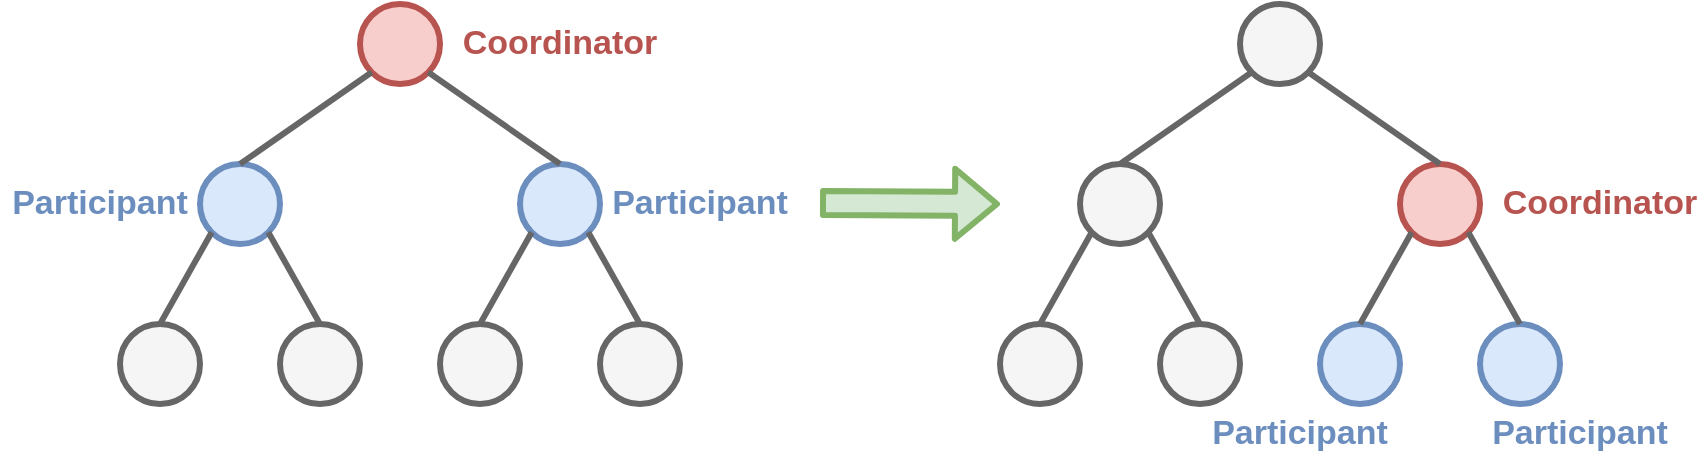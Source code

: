 <mxfile version="13.3.0" type="device"><diagram id="61zYxz7W1ktmoltNu3Gg" name="Page-1"><mxGraphModel dx="1295" dy="737" grid="1" gridSize="10" guides="1" tooltips="1" connect="1" arrows="1" fold="1" page="1" pageScale="1" pageWidth="1920" pageHeight="1200" math="0" shadow="0"><root><mxCell id="0"/><mxCell id="1" parent="0"/><mxCell id="ZRouXzPjKELf-mN-v4YL-1" value="" style="ellipse;whiteSpace=wrap;html=1;aspect=fixed;strokeWidth=3;fillColor=#f8cecc;strokeColor=#b85450;" vertex="1" parent="1"><mxGeometry x="280" y="120" width="40" height="40" as="geometry"/></mxCell><mxCell id="ZRouXzPjKELf-mN-v4YL-2" value="" style="ellipse;whiteSpace=wrap;html=1;aspect=fixed;strokeWidth=3;fillColor=#dae8fc;strokeColor=#6c8ebf;" vertex="1" parent="1"><mxGeometry x="200" y="200" width="40" height="40" as="geometry"/></mxCell><mxCell id="ZRouXzPjKELf-mN-v4YL-3" value="" style="ellipse;whiteSpace=wrap;html=1;aspect=fixed;strokeWidth=3;fillColor=#dae8fc;strokeColor=#6c8ebf;" vertex="1" parent="1"><mxGeometry x="360" y="200" width="40" height="40" as="geometry"/></mxCell><mxCell id="ZRouXzPjKELf-mN-v4YL-4" value="" style="ellipse;whiteSpace=wrap;html=1;aspect=fixed;strokeWidth=3;fillColor=#f5f5f5;strokeColor=#666666;fontColor=#333333;" vertex="1" parent="1"><mxGeometry x="160" y="280" width="40" height="40" as="geometry"/></mxCell><mxCell id="ZRouXzPjKELf-mN-v4YL-5" value="" style="ellipse;whiteSpace=wrap;html=1;aspect=fixed;strokeWidth=3;fillColor=#f5f5f5;strokeColor=#666666;fontColor=#333333;" vertex="1" parent="1"><mxGeometry x="240" y="280" width="40" height="40" as="geometry"/></mxCell><mxCell id="ZRouXzPjKELf-mN-v4YL-6" value="" style="ellipse;whiteSpace=wrap;html=1;aspect=fixed;strokeWidth=3;fillColor=#f5f5f5;strokeColor=#666666;fontColor=#333333;" vertex="1" parent="1"><mxGeometry x="320" y="280" width="40" height="40" as="geometry"/></mxCell><mxCell id="ZRouXzPjKELf-mN-v4YL-7" value="" style="ellipse;whiteSpace=wrap;html=1;aspect=fixed;strokeWidth=3;fillColor=#f5f5f5;strokeColor=#666666;fontColor=#333333;" vertex="1" parent="1"><mxGeometry x="400" y="280" width="40" height="40" as="geometry"/></mxCell><mxCell id="ZRouXzPjKELf-mN-v4YL-8" value="" style="endArrow=none;html=1;entryX=0;entryY=1;entryDx=0;entryDy=0;exitX=0.5;exitY=0;exitDx=0;exitDy=0;strokeWidth=3;fillColor=#f5f5f5;strokeColor=#666666;" edge="1" parent="1" source="ZRouXzPjKELf-mN-v4YL-2" target="ZRouXzPjKELf-mN-v4YL-1"><mxGeometry width="50" height="50" relative="1" as="geometry"><mxPoint x="630" y="400" as="sourcePoint"/><mxPoint x="680" y="350" as="targetPoint"/></mxGeometry></mxCell><mxCell id="ZRouXzPjKELf-mN-v4YL-9" value="" style="endArrow=none;html=1;strokeWidth=3;entryX=1;entryY=1;entryDx=0;entryDy=0;exitX=0.5;exitY=0;exitDx=0;exitDy=0;fillColor=#f5f5f5;strokeColor=#666666;" edge="1" parent="1" source="ZRouXzPjKELf-mN-v4YL-3" target="ZRouXzPjKELf-mN-v4YL-1"><mxGeometry width="50" height="50" relative="1" as="geometry"><mxPoint x="630" y="400" as="sourcePoint"/><mxPoint x="680" y="350" as="targetPoint"/></mxGeometry></mxCell><mxCell id="ZRouXzPjKELf-mN-v4YL-10" value="" style="endArrow=none;html=1;strokeWidth=3;exitX=0;exitY=1;exitDx=0;exitDy=0;entryX=0.5;entryY=0;entryDx=0;entryDy=0;fillColor=#f5f5f5;strokeColor=#666666;" edge="1" parent="1" source="ZRouXzPjKELf-mN-v4YL-2" target="ZRouXzPjKELf-mN-v4YL-4"><mxGeometry width="50" height="50" relative="1" as="geometry"><mxPoint x="630" y="400" as="sourcePoint"/><mxPoint x="680" y="350" as="targetPoint"/></mxGeometry></mxCell><mxCell id="ZRouXzPjKELf-mN-v4YL-11" value="" style="endArrow=none;html=1;strokeWidth=3;exitX=1;exitY=1;exitDx=0;exitDy=0;entryX=0.5;entryY=0;entryDx=0;entryDy=0;fillColor=#f5f5f5;strokeColor=#666666;" edge="1" parent="1" source="ZRouXzPjKELf-mN-v4YL-2" target="ZRouXzPjKELf-mN-v4YL-5"><mxGeometry width="50" height="50" relative="1" as="geometry"><mxPoint x="630" y="400" as="sourcePoint"/><mxPoint x="680" y="350" as="targetPoint"/></mxGeometry></mxCell><mxCell id="ZRouXzPjKELf-mN-v4YL-12" value="" style="endArrow=none;html=1;strokeWidth=3;entryX=0;entryY=1;entryDx=0;entryDy=0;exitX=0.5;exitY=0;exitDx=0;exitDy=0;fillColor=#f5f5f5;strokeColor=#666666;" edge="1" parent="1" source="ZRouXzPjKELf-mN-v4YL-6" target="ZRouXzPjKELf-mN-v4YL-3"><mxGeometry width="50" height="50" relative="1" as="geometry"><mxPoint x="630" y="400" as="sourcePoint"/><mxPoint x="680" y="350" as="targetPoint"/></mxGeometry></mxCell><mxCell id="ZRouXzPjKELf-mN-v4YL-13" value="" style="endArrow=none;html=1;strokeWidth=3;entryX=1;entryY=1;entryDx=0;entryDy=0;exitX=0.5;exitY=0;exitDx=0;exitDy=0;fillColor=#f5f5f5;strokeColor=#666666;" edge="1" parent="1" source="ZRouXzPjKELf-mN-v4YL-7" target="ZRouXzPjKELf-mN-v4YL-3"><mxGeometry width="50" height="50" relative="1" as="geometry"><mxPoint x="630" y="400" as="sourcePoint"/><mxPoint x="680" y="350" as="targetPoint"/></mxGeometry></mxCell><mxCell id="ZRouXzPjKELf-mN-v4YL-14" value="&lt;font style=&quot;font-size: 17px&quot; color=&quot;#b85450&quot;&gt;&lt;b&gt;Coordinator&lt;/b&gt;&lt;/font&gt;" style="text;html=1;strokeColor=none;fillColor=none;align=center;verticalAlign=middle;whiteSpace=wrap;rounded=0;" vertex="1" parent="1"><mxGeometry x="330" y="125" width="100" height="30" as="geometry"/></mxCell><mxCell id="ZRouXzPjKELf-mN-v4YL-15" value="&lt;font style=&quot;font-size: 17px&quot; color=&quot;#6c8ebf&quot;&gt;&lt;b&gt;Participant&lt;/b&gt;&lt;/font&gt;" style="text;html=1;strokeColor=none;fillColor=none;align=center;verticalAlign=middle;whiteSpace=wrap;rounded=0;" vertex="1" parent="1"><mxGeometry x="400" y="205" width="100" height="30" as="geometry"/></mxCell><mxCell id="ZRouXzPjKELf-mN-v4YL-16" value="&lt;font style=&quot;font-size: 17px&quot; color=&quot;#6c8ebf&quot;&gt;&lt;b&gt;Participant&lt;/b&gt;&lt;/font&gt;" style="text;html=1;strokeColor=none;fillColor=none;align=center;verticalAlign=middle;whiteSpace=wrap;rounded=0;" vertex="1" parent="1"><mxGeometry x="100" y="205" width="100" height="30" as="geometry"/></mxCell><mxCell id="ZRouXzPjKELf-mN-v4YL-17" value="" style="ellipse;whiteSpace=wrap;html=1;aspect=fixed;strokeWidth=3;fillColor=#f5f5f5;strokeColor=#666666;fontColor=#333333;" vertex="1" parent="1"><mxGeometry x="720" y="120" width="40" height="40" as="geometry"/></mxCell><mxCell id="ZRouXzPjKELf-mN-v4YL-18" value="" style="ellipse;whiteSpace=wrap;html=1;aspect=fixed;strokeWidth=3;fillColor=#f5f5f5;strokeColor=#666666;fontColor=#333333;" vertex="1" parent="1"><mxGeometry x="640" y="200" width="40" height="40" as="geometry"/></mxCell><mxCell id="ZRouXzPjKELf-mN-v4YL-19" value="" style="ellipse;whiteSpace=wrap;html=1;aspect=fixed;strokeWidth=3;fillColor=#f8cecc;strokeColor=#b85450;" vertex="1" parent="1"><mxGeometry x="800" y="200" width="40" height="40" as="geometry"/></mxCell><mxCell id="ZRouXzPjKELf-mN-v4YL-20" value="" style="ellipse;whiteSpace=wrap;html=1;aspect=fixed;strokeWidth=3;fillColor=#f5f5f5;strokeColor=#666666;fontColor=#333333;" vertex="1" parent="1"><mxGeometry x="600" y="280" width="40" height="40" as="geometry"/></mxCell><mxCell id="ZRouXzPjKELf-mN-v4YL-21" value="" style="ellipse;whiteSpace=wrap;html=1;aspect=fixed;strokeWidth=3;fillColor=#f5f5f5;strokeColor=#666666;fontColor=#333333;" vertex="1" parent="1"><mxGeometry x="680" y="280" width="40" height="40" as="geometry"/></mxCell><mxCell id="ZRouXzPjKELf-mN-v4YL-22" value="" style="ellipse;whiteSpace=wrap;html=1;aspect=fixed;strokeWidth=3;fillColor=#dae8fc;strokeColor=#6c8ebf;" vertex="1" parent="1"><mxGeometry x="760" y="280" width="40" height="40" as="geometry"/></mxCell><mxCell id="ZRouXzPjKELf-mN-v4YL-23" value="" style="ellipse;whiteSpace=wrap;html=1;aspect=fixed;strokeWidth=3;fillColor=#dae8fc;strokeColor=#6c8ebf;" vertex="1" parent="1"><mxGeometry x="840" y="280" width="40" height="40" as="geometry"/></mxCell><mxCell id="ZRouXzPjKELf-mN-v4YL-24" value="" style="endArrow=none;html=1;entryX=0;entryY=1;entryDx=0;entryDy=0;exitX=0.5;exitY=0;exitDx=0;exitDy=0;strokeWidth=3;fillColor=#f5f5f5;strokeColor=#666666;" edge="1" parent="1" source="ZRouXzPjKELf-mN-v4YL-18" target="ZRouXzPjKELf-mN-v4YL-17"><mxGeometry width="50" height="50" relative="1" as="geometry"><mxPoint x="1070" y="400" as="sourcePoint"/><mxPoint x="1120" y="350" as="targetPoint"/></mxGeometry></mxCell><mxCell id="ZRouXzPjKELf-mN-v4YL-25" value="" style="endArrow=none;html=1;strokeWidth=3;entryX=1;entryY=1;entryDx=0;entryDy=0;exitX=0.5;exitY=0;exitDx=0;exitDy=0;fillColor=#f5f5f5;strokeColor=#666666;" edge="1" parent="1" source="ZRouXzPjKELf-mN-v4YL-19" target="ZRouXzPjKELf-mN-v4YL-17"><mxGeometry width="50" height="50" relative="1" as="geometry"><mxPoint x="1070" y="400" as="sourcePoint"/><mxPoint x="1120" y="350" as="targetPoint"/></mxGeometry></mxCell><mxCell id="ZRouXzPjKELf-mN-v4YL-26" value="" style="endArrow=none;html=1;strokeWidth=3;exitX=0;exitY=1;exitDx=0;exitDy=0;entryX=0.5;entryY=0;entryDx=0;entryDy=0;fillColor=#f5f5f5;strokeColor=#666666;" edge="1" parent="1" source="ZRouXzPjKELf-mN-v4YL-18" target="ZRouXzPjKELf-mN-v4YL-20"><mxGeometry width="50" height="50" relative="1" as="geometry"><mxPoint x="1070" y="400" as="sourcePoint"/><mxPoint x="1120" y="350" as="targetPoint"/></mxGeometry></mxCell><mxCell id="ZRouXzPjKELf-mN-v4YL-27" value="" style="endArrow=none;html=1;strokeWidth=3;exitX=1;exitY=1;exitDx=0;exitDy=0;entryX=0.5;entryY=0;entryDx=0;entryDy=0;fillColor=#f5f5f5;strokeColor=#666666;" edge="1" parent="1" source="ZRouXzPjKELf-mN-v4YL-18" target="ZRouXzPjKELf-mN-v4YL-21"><mxGeometry width="50" height="50" relative="1" as="geometry"><mxPoint x="1070" y="400" as="sourcePoint"/><mxPoint x="1120" y="350" as="targetPoint"/></mxGeometry></mxCell><mxCell id="ZRouXzPjKELf-mN-v4YL-28" value="" style="endArrow=none;html=1;strokeWidth=3;entryX=0;entryY=1;entryDx=0;entryDy=0;exitX=0.5;exitY=0;exitDx=0;exitDy=0;fillColor=#f5f5f5;strokeColor=#666666;" edge="1" parent="1" source="ZRouXzPjKELf-mN-v4YL-22" target="ZRouXzPjKELf-mN-v4YL-19"><mxGeometry width="50" height="50" relative="1" as="geometry"><mxPoint x="1070" y="400" as="sourcePoint"/><mxPoint x="1120" y="350" as="targetPoint"/></mxGeometry></mxCell><mxCell id="ZRouXzPjKELf-mN-v4YL-29" value="" style="endArrow=none;html=1;strokeWidth=3;entryX=1;entryY=1;entryDx=0;entryDy=0;exitX=0.5;exitY=0;exitDx=0;exitDy=0;fillColor=#f5f5f5;strokeColor=#666666;" edge="1" parent="1" source="ZRouXzPjKELf-mN-v4YL-23" target="ZRouXzPjKELf-mN-v4YL-19"><mxGeometry width="50" height="50" relative="1" as="geometry"><mxPoint x="1070" y="400" as="sourcePoint"/><mxPoint x="1120" y="350" as="targetPoint"/></mxGeometry></mxCell><mxCell id="ZRouXzPjKELf-mN-v4YL-30" value="&lt;font style=&quot;font-size: 17px&quot; color=&quot;#b85450&quot;&gt;&lt;b&gt;Coordinator&lt;/b&gt;&lt;/font&gt;" style="text;html=1;strokeColor=none;fillColor=none;align=center;verticalAlign=middle;whiteSpace=wrap;rounded=0;" vertex="1" parent="1"><mxGeometry x="850" y="205" width="100" height="30" as="geometry"/></mxCell><mxCell id="ZRouXzPjKELf-mN-v4YL-31" value="&lt;font style=&quot;font-size: 17px&quot; color=&quot;#6c8ebf&quot;&gt;&lt;b&gt;Participant&lt;/b&gt;&lt;/font&gt;" style="text;html=1;strokeColor=none;fillColor=none;align=center;verticalAlign=middle;whiteSpace=wrap;rounded=0;" vertex="1" parent="1"><mxGeometry x="840" y="320" width="100" height="30" as="geometry"/></mxCell><mxCell id="ZRouXzPjKELf-mN-v4YL-32" value="&lt;font style=&quot;font-size: 17px&quot; color=&quot;#6c8ebf&quot;&gt;&lt;b&gt;Participant&lt;/b&gt;&lt;/font&gt;" style="text;html=1;strokeColor=none;fillColor=none;align=center;verticalAlign=middle;whiteSpace=wrap;rounded=0;" vertex="1" parent="1"><mxGeometry x="700" y="320" width="100" height="30" as="geometry"/></mxCell><mxCell id="ZRouXzPjKELf-mN-v4YL-33" value="" style="shape=flexArrow;endArrow=classic;html=1;strokeWidth=3;fillColor=#d5e8d4;strokeColor=#82b366;" edge="1" parent="1"><mxGeometry width="50" height="50" relative="1" as="geometry"><mxPoint x="510" y="219.5" as="sourcePoint"/><mxPoint x="600" y="220" as="targetPoint"/></mxGeometry></mxCell></root></mxGraphModel></diagram></mxfile>